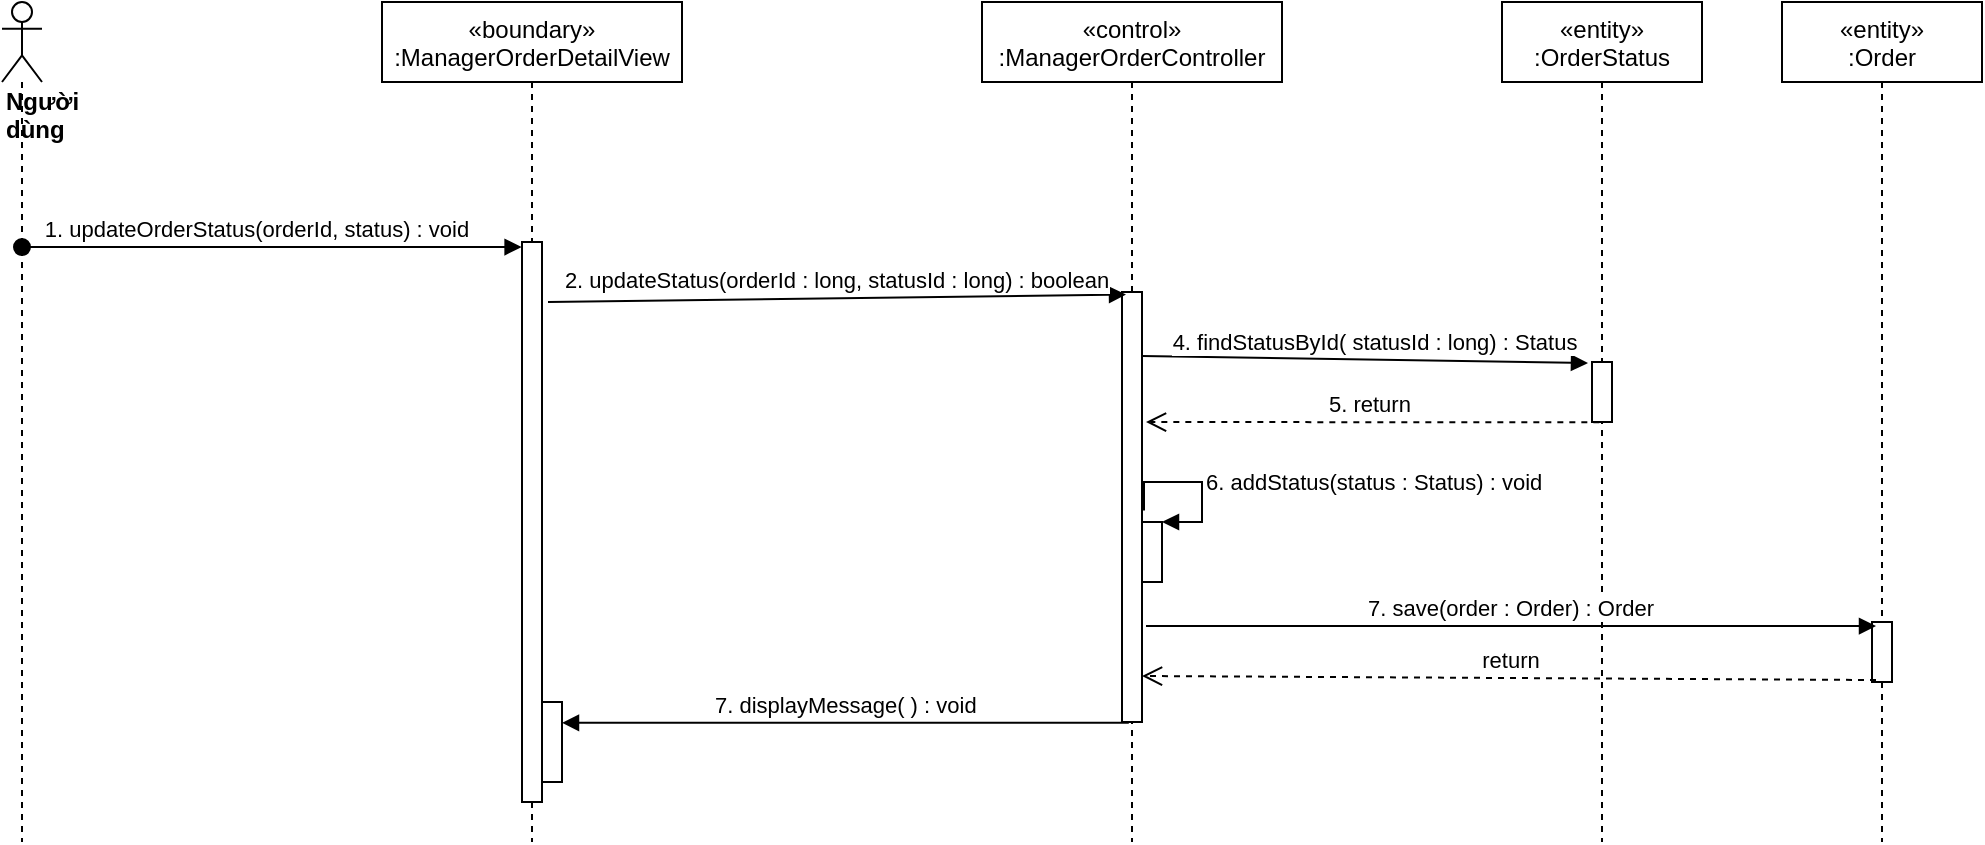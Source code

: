 <mxfile version="14.7.0" type="device"><diagram id="kgpKYQtTHZ0yAKxKKP6v" name="Page-1"><mxGraphModel dx="1108" dy="425" grid="1" gridSize="10" guides="1" tooltips="1" connect="1" arrows="1" fold="1" page="1" pageScale="1" pageWidth="850" pageHeight="1100" math="0" shadow="0"><root><mxCell id="0"/><mxCell id="1" parent="0"/><mxCell id="6ZVt4XaQby4BpdGl5_Gu-1" value="«boundary»&#10;:ManagerOrderDetailView" style="shape=umlLifeline;perimeter=lifelinePerimeter;container=1;collapsible=0;recursiveResize=0;rounded=0;shadow=0;strokeWidth=1;" parent="1" vertex="1"><mxGeometry x="280" y="80" width="150" height="420" as="geometry"/></mxCell><mxCell id="6ZVt4XaQby4BpdGl5_Gu-2" value="" style="points=[];perimeter=orthogonalPerimeter;rounded=0;shadow=0;strokeWidth=1;" parent="6ZVt4XaQby4BpdGl5_Gu-1" vertex="1"><mxGeometry x="70" y="120" width="10" height="280" as="geometry"/></mxCell><mxCell id="6ZVt4XaQby4BpdGl5_Gu-4" value="«control»&#10;:ManagerOrderController" style="shape=umlLifeline;perimeter=lifelinePerimeter;container=1;collapsible=0;recursiveResize=0;rounded=0;shadow=0;strokeWidth=1;" parent="1" vertex="1"><mxGeometry x="580" y="80" width="150" height="420" as="geometry"/></mxCell><mxCell id="6ZVt4XaQby4BpdGl5_Gu-5" value="" style="points=[];perimeter=orthogonalPerimeter;rounded=0;shadow=0;strokeWidth=1;" parent="6ZVt4XaQby4BpdGl5_Gu-4" vertex="1"><mxGeometry x="70" y="145" width="10" height="215" as="geometry"/></mxCell><mxCell id="6ZVt4XaQby4BpdGl5_Gu-6" value="&lt;div&gt;&lt;b&gt;Người dùng&lt;/b&gt;&lt;/div&gt;" style="shape=umlLifeline;participant=umlActor;perimeter=lifelinePerimeter;whiteSpace=wrap;html=1;container=1;collapsible=0;recursiveResize=0;verticalAlign=top;spacingTop=36;outlineConnect=0;align=left;" parent="1" vertex="1"><mxGeometry x="90" y="80" width="20" height="420" as="geometry"/></mxCell><mxCell id="6ZVt4XaQby4BpdGl5_Gu-7" value="1. updateOrderStatus(orderId, status) : void" style="verticalAlign=bottom;startArrow=oval;endArrow=block;startSize=8;shadow=0;strokeWidth=1;entryX=-0.02;entryY=0.009;entryDx=0;entryDy=0;entryPerimeter=0;" parent="1" source="6ZVt4XaQby4BpdGl5_Gu-6" target="6ZVt4XaQby4BpdGl5_Gu-2" edge="1"><mxGeometry x="-0.06" relative="1" as="geometry"><mxPoint x="130" y="190" as="sourcePoint"/><mxPoint as="offset"/><mxPoint x="314.4" y="160.8" as="targetPoint"/></mxGeometry></mxCell><mxCell id="6ZVt4XaQby4BpdGl5_Gu-10" value="2. updateStatus(orderId : long, statusId : long) : boolean" style="html=1;verticalAlign=bottom;endArrow=block;entryX=0.2;entryY=0.006;entryDx=0;entryDy=0;entryPerimeter=0;exitX=1.3;exitY=0.107;exitDx=0;exitDy=0;exitPerimeter=0;" parent="1" source="6ZVt4XaQby4BpdGl5_Gu-2" target="6ZVt4XaQby4BpdGl5_Gu-5" edge="1"><mxGeometry width="80" relative="1" as="geometry"><mxPoint x="380" y="226" as="sourcePoint"/><mxPoint x="700" y="228" as="targetPoint"/></mxGeometry></mxCell><mxCell id="6ZVt4XaQby4BpdGl5_Gu-12" value="«entity»&#10;:OrderStatus" style="shape=umlLifeline;perimeter=lifelinePerimeter;container=1;collapsible=0;recursiveResize=0;rounded=0;shadow=0;strokeWidth=1;" parent="1" vertex="1"><mxGeometry x="840" y="80" width="100" height="420" as="geometry"/></mxCell><mxCell id="6ZVt4XaQby4BpdGl5_Gu-13" value="" style="points=[];perimeter=orthogonalPerimeter;rounded=0;shadow=0;strokeWidth=1;" parent="6ZVt4XaQby4BpdGl5_Gu-12" vertex="1"><mxGeometry x="45" y="180" width="10" height="30" as="geometry"/></mxCell><mxCell id="6ZVt4XaQby4BpdGl5_Gu-14" value="4. findStatusById( statusId : long) : Status" style="html=1;verticalAlign=bottom;endArrow=block;entryX=-0.2;entryY=0.017;entryDx=0;entryDy=0;entryPerimeter=0;exitX=1;exitY=0.149;exitDx=0;exitDy=0;exitPerimeter=0;" parent="1" source="6ZVt4XaQby4BpdGl5_Gu-5" target="6ZVt4XaQby4BpdGl5_Gu-13" edge="1"><mxGeometry x="0.041" width="80" relative="1" as="geometry"><mxPoint x="670" y="261" as="sourcePoint"/><mxPoint x="1110" y="297" as="targetPoint"/><mxPoint as="offset"/></mxGeometry></mxCell><mxCell id="6ZVt4XaQby4BpdGl5_Gu-15" value="5. return&amp;nbsp;" style="html=1;verticalAlign=bottom;endArrow=open;dashed=1;endSize=8;exitX=0.367;exitY=1.006;exitDx=0;exitDy=0;exitPerimeter=0;" parent="1" source="6ZVt4XaQby4BpdGl5_Gu-13" edge="1"><mxGeometry relative="1" as="geometry"><mxPoint x="1000" y="360" as="sourcePoint"/><mxPoint x="662" y="290" as="targetPoint"/></mxGeometry></mxCell><mxCell id="6ZVt4XaQby4BpdGl5_Gu-17" value="7. displayMessage( ) : void" style="verticalAlign=bottom;endArrow=block;shadow=0;strokeWidth=1;exitX=0.34;exitY=1.002;exitDx=0;exitDy=0;exitPerimeter=0;" parent="1" source="6ZVt4XaQby4BpdGl5_Gu-5" target="6ZVt4XaQby4BpdGl5_Gu-3" edge="1"><mxGeometry relative="1" as="geometry"><mxPoint x="565" y="370" as="sourcePoint"/><mxPoint x="350" y="401" as="targetPoint"/></mxGeometry></mxCell><mxCell id="gK34XuCv-v3Rc5vJKjJ4-1" value="«entity»&#10;:Order" style="shape=umlLifeline;perimeter=lifelinePerimeter;container=1;collapsible=0;recursiveResize=0;rounded=0;shadow=0;strokeWidth=1;" vertex="1" parent="1"><mxGeometry x="980" y="80" width="100" height="420" as="geometry"/></mxCell><mxCell id="gK34XuCv-v3Rc5vJKjJ4-2" value="" style="points=[];perimeter=orthogonalPerimeter;rounded=0;shadow=0;strokeWidth=1;" vertex="1" parent="gK34XuCv-v3Rc5vJKjJ4-1"><mxGeometry x="45" y="310" width="10" height="30" as="geometry"/></mxCell><mxCell id="gK34XuCv-v3Rc5vJKjJ4-3" value="" style="html=1;points=[];perimeter=orthogonalPerimeter;" vertex="1" parent="1"><mxGeometry x="660" y="340" width="10" height="30" as="geometry"/></mxCell><mxCell id="gK34XuCv-v3Rc5vJKjJ4-4" value="6. addStatus(status : Status) : void" style="edgeStyle=orthogonalEdgeStyle;html=1;align=left;spacingLeft=2;endArrow=block;rounded=0;entryX=1;entryY=0;exitX=1.1;exitY=0.508;exitDx=0;exitDy=0;exitPerimeter=0;" edge="1" target="gK34XuCv-v3Rc5vJKjJ4-3" parent="1" source="6ZVt4XaQby4BpdGl5_Gu-5"><mxGeometry relative="1" as="geometry"><mxPoint x="675" y="320" as="sourcePoint"/><Array as="points"><mxPoint x="661" y="320"/><mxPoint x="690" y="320"/><mxPoint x="690" y="340"/></Array></mxGeometry></mxCell><mxCell id="6ZVt4XaQby4BpdGl5_Gu-3" value="" style="html=1;points=[];perimeter=orthogonalPerimeter;" parent="1" vertex="1"><mxGeometry x="360" y="430" width="10" height="40" as="geometry"/></mxCell><mxCell id="gK34XuCv-v3Rc5vJKjJ4-6" value="7. save(order : Order) : Order" style="html=1;verticalAlign=bottom;endArrow=block;entryX=0.2;entryY=0.067;entryDx=0;entryDy=0;entryPerimeter=0;exitX=1.2;exitY=0.777;exitDx=0;exitDy=0;exitPerimeter=0;" edge="1" parent="1" source="6ZVt4XaQby4BpdGl5_Gu-5" target="gK34XuCv-v3Rc5vJKjJ4-2"><mxGeometry width="80" relative="1" as="geometry"><mxPoint x="720" y="320" as="sourcePoint"/><mxPoint x="800" y="320" as="targetPoint"/></mxGeometry></mxCell><mxCell id="gK34XuCv-v3Rc5vJKjJ4-7" value="return" style="html=1;verticalAlign=bottom;endArrow=open;dashed=1;endSize=8;entryX=1;entryY=0.893;entryDx=0;entryDy=0;entryPerimeter=0;exitX=0.2;exitY=0.967;exitDx=0;exitDy=0;exitPerimeter=0;" edge="1" parent="1" source="gK34XuCv-v3Rc5vJKjJ4-2" target="6ZVt4XaQby4BpdGl5_Gu-5"><mxGeometry relative="1" as="geometry"><mxPoint x="1010" y="419" as="sourcePoint"/><mxPoint x="720" y="320" as="targetPoint"/></mxGeometry></mxCell></root></mxGraphModel></diagram></mxfile>